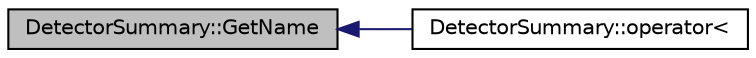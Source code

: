 digraph "DetectorSummary::GetName"
{
  edge [fontname="Helvetica",fontsize="10",labelfontname="Helvetica",labelfontsize="10"];
  node [fontname="Helvetica",fontsize="10",shape=record];
  rankdir="LR";
  Node1 [label="DetectorSummary::GetName",height=0.2,width=0.4,color="black", fillcolor="grey75", style="filled", fontcolor="black"];
  Node1 -> Node2 [dir="back",color="midnightblue",fontsize="10",style="solid",fontname="Helvetica"];
  Node2 [label="DetectorSummary::operator\<",height=0.2,width=0.4,color="black", fillcolor="white", style="filled",URL="$da/d8d/class_detector_summary.html#a06095ab036fafd8ab89beb7d13dd5b64"];
}
